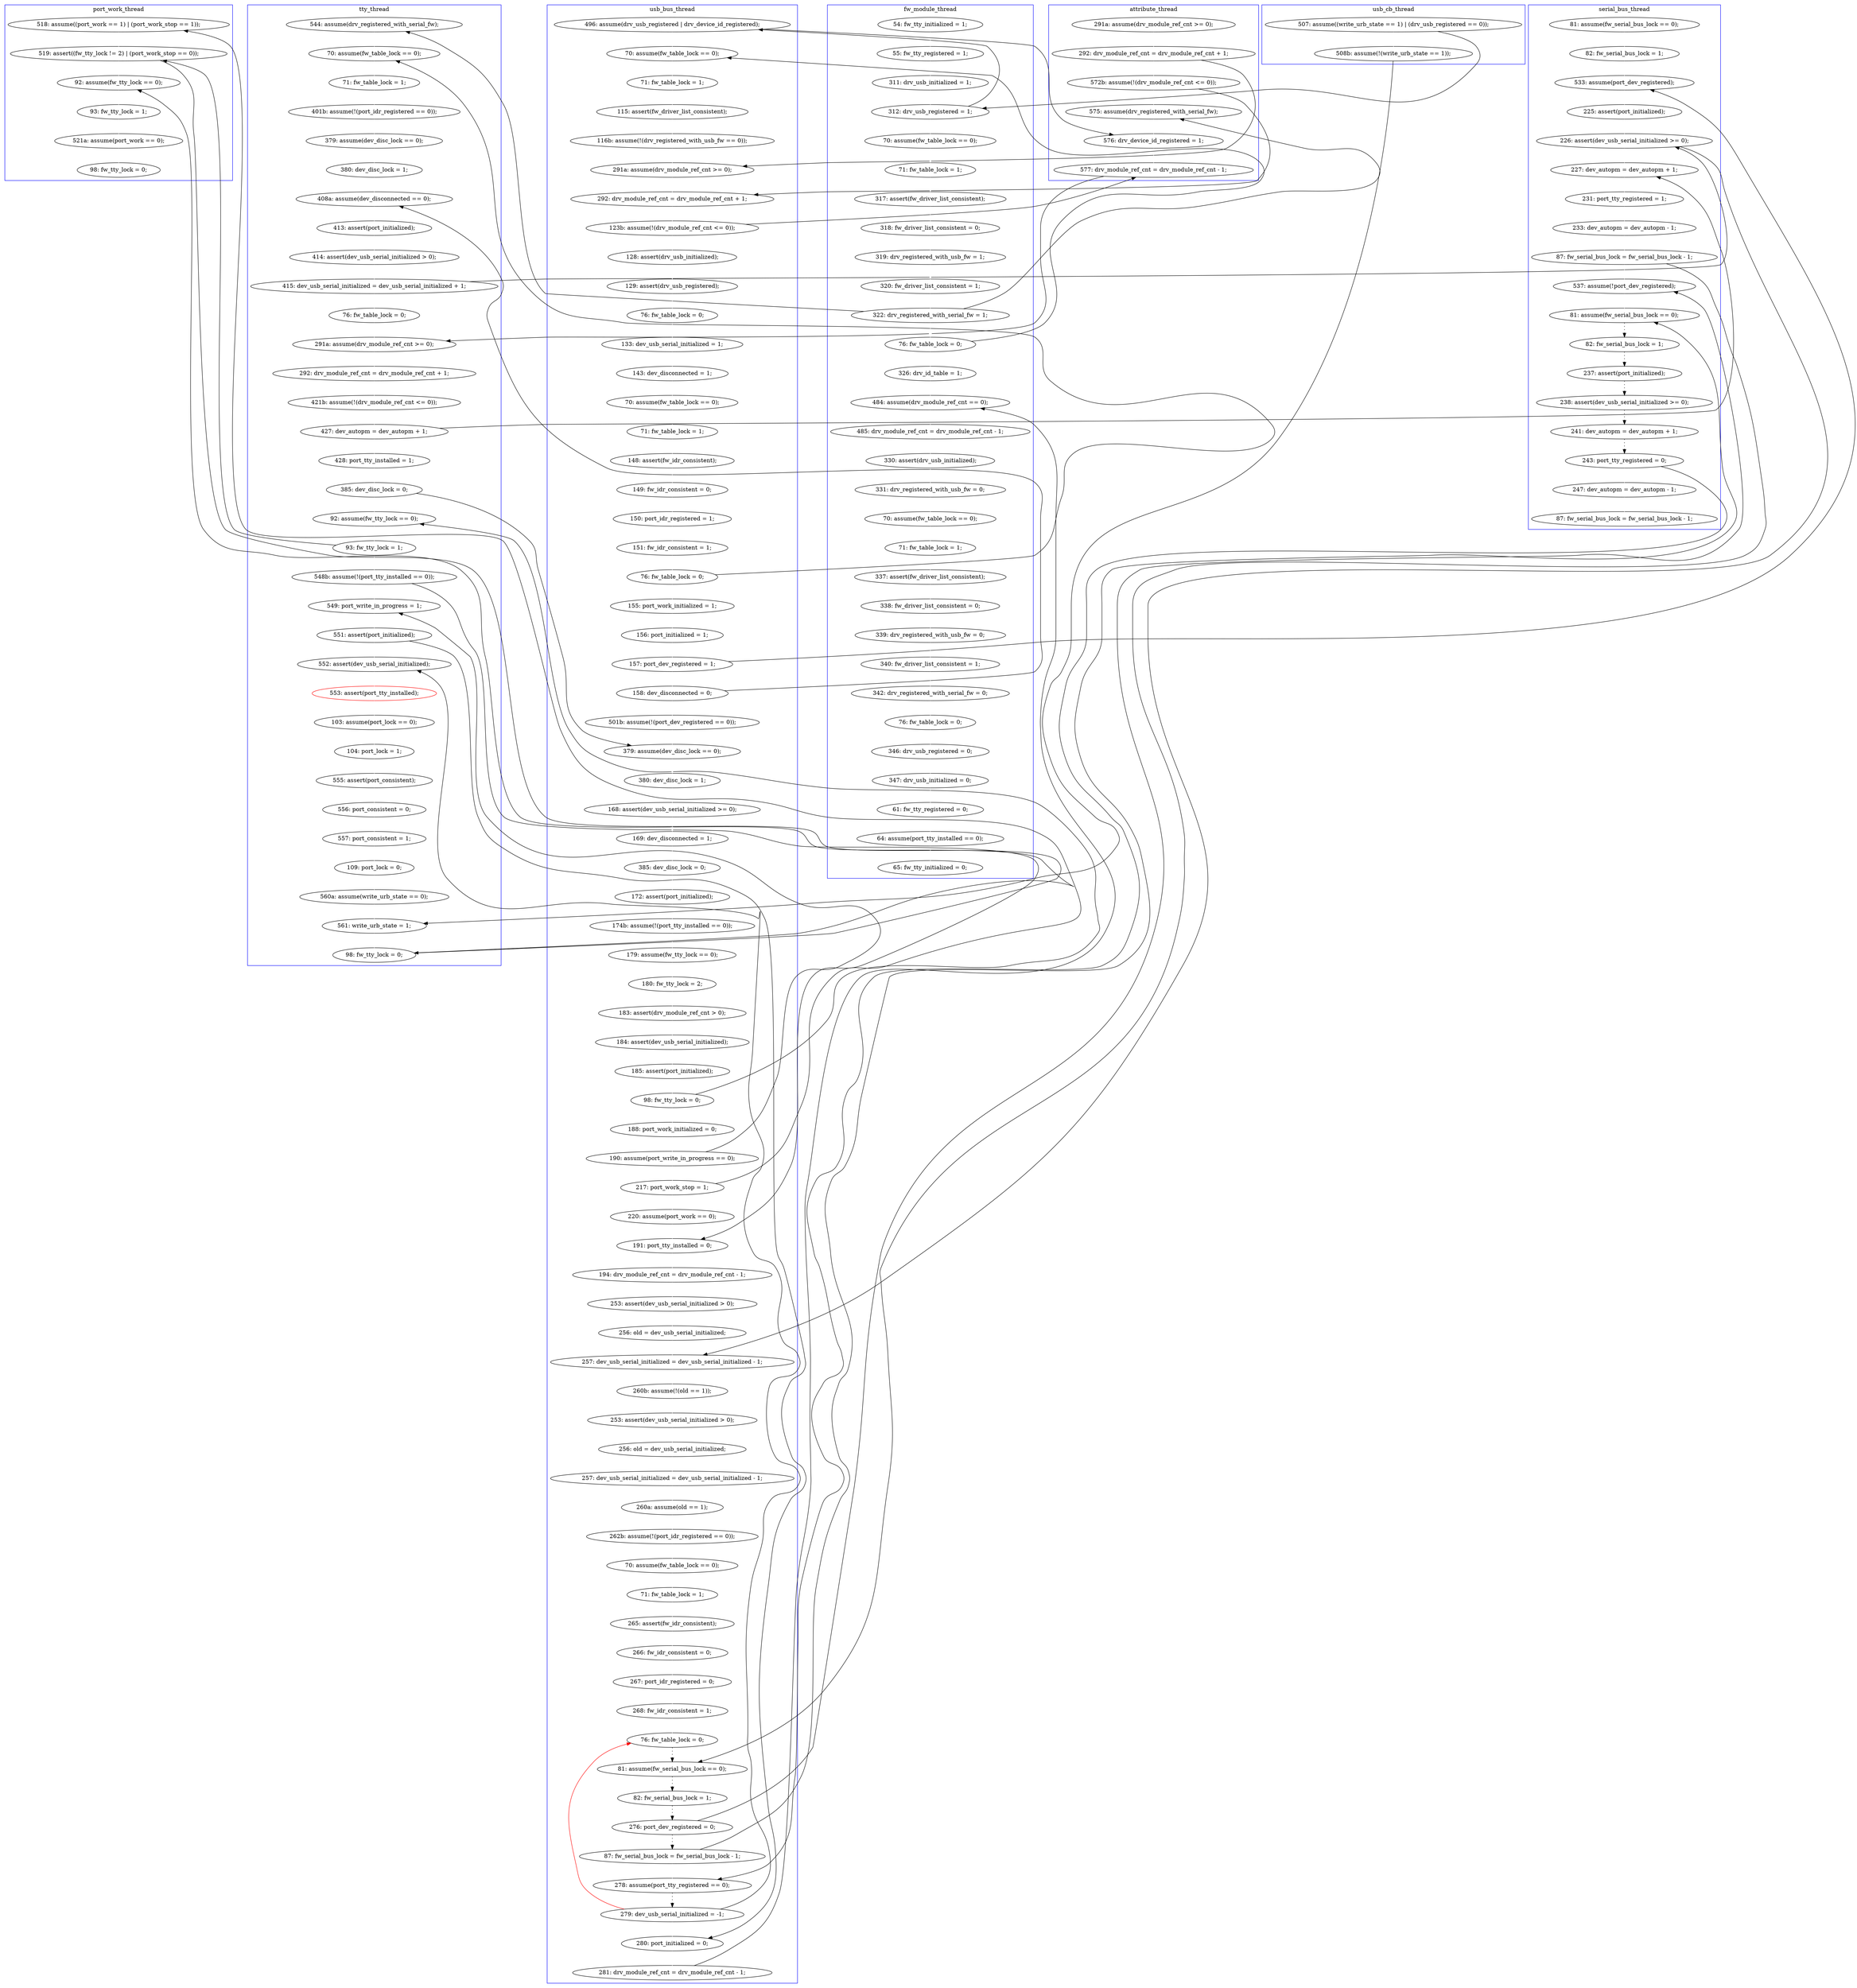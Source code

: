 digraph Counterexample {
	57 -> 100 [color = black, style = solid, constraint = false]
	126 -> 129 [color = white, style = solid]
	366 -> 367 [color = white, style = solid]
	310 -> 312 [color = white, style = solid]
	157 -> 158 [color = white, style = solid]
	144 -> 190 [color = white, style = solid]
	302 -> 307 [color = black, style = solid, constraint = false]
	322 -> 338 [color = black, style = solid, constraint = false]
	353 -> 356 [color = white, style = solid]
	238 -> 308 [color = white, style = solid]
	138 -> 147 [color = white, style = solid]
	209 -> 211 [color = white, style = solid]
	358 -> 359 [color = white, style = solid]
	220 -> 290 [color = white, style = solid]
	173 -> 338 [color = white, style = solid]
	133 -> 136 [color = black, style = solid, constraint = false]
	143 -> 151 [color = white, style = solid]
	219 -> 228 [color = black, style = solid, constraint = false]
	213 -> 214 [color = white, style = solid]
	167 -> 168 [color = white, style = solid]
	284 -> 285 [color = black, style = dotted]
	161 -> 167 [color = white, style = solid]
	228 -> 229 [color = white, style = solid]
	299 -> 300 [color = black, style = dotted]
	83 -> 127 [color = black, style = solid, constraint = false]
	110 -> 112 [color = white, style = solid]
	196 -> 198 [color = white, style = solid]
	122 -> 123 [color = white, style = solid]
	269 -> 271 [color = white, style = solid]
	83 -> 85 [color = black, style = solid, constraint = false]
	338 -> 339 [color = white, style = solid]
	222 -> 223 [color = white, style = solid]
	295 -> 299 [color = black, style = dotted]
	188 -> 189 [color = white, style = solid]
	37 -> 62 [color = white, style = solid]
	80 -> 81 [color = white, style = solid]
	112 -> 119 [color = white, style = solid]
	375 -> 377 [color = white, style = solid]
	216 -> 219 [color = white, style = solid]
	148 -> 177 [color = white, style = solid]
	377 -> 378 [color = white, style = solid]
	371 -> 372 [color = white, style = solid]
	139 -> 142 [color = white, style = solid]
	229 -> 308 [color = black, style = solid, constraint = false]
	79 -> 80 [color = white, style = solid]
	75 -> 343 [color = black, style = solid, constraint = false]
	136 -> 137 [color = white, style = solid]
	370 -> 371 [color = white, style = solid]
	107 -> 110 [color = white, style = solid]
	66 -> 101 [color = black, style = solid, constraint = false]
	307 -> 309 [color = black, style = dotted]
	204 -> 207 [color = white, style = solid]
	293 -> 294 [color = black, style = solid, constraint = false]
	148 -> 155 [color = black, style = solid, constraint = false]
	294 -> 295 [color = black, style = dotted]
	100 -> 101 [color = white, style = solid]
	191 -> 192 [color = white, style = solid]
	287 -> 293 [color = black, style = dotted]
	317 -> 319 [color = white, style = solid]
	142 -> 148 [color = white, style = solid]
	190 -> 191 [color = white, style = solid]
	191 -> 246 [color = black, style = solid, constraint = false]
	83 -> 87 [color = white, style = solid]
	180 -> 183 [color = white, style = solid]
	240 -> 244 [color = white, style = solid]
	93 -> 95 [color = white, style = solid]
	192 -> 196 [color = white, style = solid]
	158 -> 161 [color = white, style = solid]
	133 -> 135 [color = white, style = solid]
	372 -> 375 [color = white, style = solid]
	268 -> 269 [color = white, style = solid]
	309 -> 311 [color = white, style = solid]
	211 -> 212 [color = white, style = solid]
	274 -> 277 [color = white, style = solid]
	212 -> 213 [color = white, style = solid]
	367 -> 370 [color = white, style = solid]
	219 -> 222 [color = white, style = solid]
	127 -> 138 [color = white, style = solid]
	378 -> 382 [color = white, style = solid]
	60 -> 75 [color = white, style = solid]
	119 -> 122 [color = white, style = solid]
	339 -> 344 [color = white, style = solid]
	304 -> 310 [color = white, style = solid]
	66 -> 127 [color = white, style = solid]
	123 -> 125 [color = white, style = solid]
	223 -> 235 [color = white, style = solid]
	105 -> 106 [color = white, style = solid]
	236 -> 239 [color = white, style = solid]
	351 -> 352 [color = black, style = solid, constraint = false]
	246 -> 248 [color = white, style = solid]
	135 -> 139 [color = white, style = solid]
	125 -> 126 [color = white, style = solid]
	63 -> 70 [color = white, style = solid]
	215 -> 216 [color = white, style = solid]
	60 -> 63 [color = black, style = solid, constraint = false]
	345 -> 358 [color = white, style = solid]
	263 -> 265 [color = white, style = solid]
	313 -> 316 [color = white, style = solid]
	179 -> 180 [color = white, style = solid]
	320 -> 321 [color = white, style = solid]
	85 -> 136 [color = white, style = solid]
	316 -> 317 [color = white, style = solid]
	152 -> 155 [color = white, style = solid]
	273 -> 274 [color = white, style = solid]
	293 -> 307 [color = white, style = solid]
	235 -> 236 [color = white, style = solid]
	244 -> 245 [color = white, style = solid]
	344 -> 345 [color = white, style = solid]
	87 -> 89 [color = black, style = solid, constraint = false]
	168 -> 171 [color = white, style = solid]
	78 -> 79 [color = white, style = solid]
	137 -> 143 [color = white, style = solid]
	382 -> 383 [color = white, style = solid]
	239 -> 240 [color = white, style = solid]
	248 -> 259 [color = white, style = solid]
	321 -> 326 [color = white, style = solid]
	57 -> 66 [color = white, style = solid]
	310 -> 311 [color = black, style = solid, constraint = false]
	36 -> 37 [color = white, style = solid]
	45 -> 46 [color = white, style = solid]
	277 -> 284 [color = black, style = dotted]
	62 -> 63 [color = white, style = solid]
	151 -> 152 [color = white, style = solid]
	101 -> 105 [color = white, style = solid]
	259 -> 260 [color = white, style = solid]
	56 -> 57 [color = white, style = solid]
	352 -> 353 [color = white, style = solid]
	106 -> 107 [color = white, style = solid]
	142 -> 144 [color = black, style = solid, constraint = false]
	81 -> 83 [color = white, style = solid]
	130 -> 133 [color = white, style = solid]
	271 -> 272 [color = white, style = solid]
	287 -> 290 [color = black, style = solid, constraint = false]
	343 -> 351 [color = white, style = solid]
	359 -> 366 [color = white, style = solid]
	260 -> 261 [color = white, style = solid]
	183 -> 228 [color = white, style = solid]
	311 -> 322 [color = white, style = solid]
	90 -> 93 [color = white, style = solid]
	171 -> 179 [color = white, style = solid]
	70 -> 71 [color = white, style = solid]
	229 -> 232 [color = white, style = solid]
	319 -> 320 [color = white, style = solid]
	272 -> 273 [color = white, style = solid]
	330 -> 343 [color = white, style = solid]
	308 -> 352 [color = white, style = solid]
	63 -> 68 [color = black, style = solid, constraint = false]
	147 -> 167 [color = black, style = solid, constraint = false]
	312 -> 313 [color = white, style = solid]
	301 -> 302 [color = black, style = dotted]
	300 -> 301 [color = black, style = dotted]
	309 -> 312 [color = black, style = solid, constraint = false]
	156 -> 157 [color = white, style = solid]
	179 -> 192 [color = black, style = solid, constraint = false]
	383 -> 384 [color = white, style = solid]
	308 -> 351 [color = black, style = solid, constraint = false]
	46 -> 144 [color = white, style = solid]
	290 -> 294 [color = white, style = solid]
	89 -> 90 [color = white, style = solid]
	207 -> 209 [color = white, style = solid]
	198 -> 220 [color = white, style = solid]
	183 -> 188 [color = black, style = solid, constraint = false]
	285 -> 287 [color = black, style = dotted]
	223 -> 304 [color = black, style = solid, constraint = false]
	309 -> 277 [color = red, style = solid, constraint = false]
	265 -> 268 [color = white, style = solid]
	129 -> 130 [color = white, style = solid]
	158 -> 191 [color = black, style = solid, constraint = false]
	232 -> 304 [color = white, style = solid]
	261 -> 263 [color = white, style = solid]
	177 -> 188 [color = white, style = solid]
	232 -> 239 [color = black, style = solid, constraint = false]
	189 -> 203 [color = white, style = solid]
	68 -> 89 [color = white, style = solid]
	220 -> 284 [color = black, style = solid, constraint = false]
	95 -> 100 [color = white, style = solid]
	336 -> 348 [color = white, style = solid]
	71 -> 78 [color = white, style = solid]
	87 -> 173 [color = white, style = solid]
	235 -> 238 [color = black, style = solid, constraint = false]
	245 -> 246 [color = white, style = solid]
	356 -> 394 [color = white, style = solid]
	105 -> 147 [color = black, style = solid, constraint = false]
	302 -> 336 [color = white, style = solid]
	214 -> 215 [color = white, style = solid]
	326 -> 330 [color = white, style = solid]
	155 -> 156 [color = white, style = solid]
	68 -> 138 [color = black, style = solid, constraint = false]
	203 -> 204 [color = white, style = solid]
	subgraph cluster6 {
		label = usb_cb_thread
		color = blue
		75  [label = "508b: assume(!(write_urb_state == 1));"]
		60  [label = "507: assume((write_urb_state == 1) | (drv_usb_registered == 0));"]
	}
	subgraph cluster7 {
		label = port_work_thread
		color = blue
		356  [label = "521a: assume(port_work == 0);"]
		394  [label = "98: fw_tty_lock = 0;"]
		308  [label = "519: assert((fw_tty_lock != 2) | (port_work_stop == 0));"]
		353  [label = "93: fw_tty_lock = 1;"]
		238  [label = "518: assume((port_work == 1) | (port_work_stop == 1));"]
		352  [label = "92: assume(fw_tty_lock == 0);"]
	}
	subgraph cluster3 {
		label = serial_bus_thread
		color = blue
		144  [label = "533: assume(port_dev_registered);"]
		299  [label = "237: assert(port_initialized);"]
		295  [label = "82: fw_serial_bus_lock = 1;"]
		45  [label = "81: assume(fw_serial_bus_lock == 0);"]
		294  [label = "81: assume(fw_serial_bus_lock == 0);"]
		190  [label = "225: assert(port_initialized);"]
		348  [label = "87: fw_serial_bus_lock = fw_serial_bus_lock - 1;"]
		196  [label = "231: port_tty_registered = 1;"]
		300  [label = "238: assert(dev_usb_serial_initialized >= 0);"]
		301  [label = "241: dev_autopm = dev_autopm + 1;"]
		191  [label = "226: assert(dev_usb_serial_initialized >= 0);"]
		302  [label = "243: port_tty_registered = 0;"]
		198  [label = "233: dev_autopm = dev_autopm - 1;"]
		220  [label = "87: fw_serial_bus_lock = fw_serial_bus_lock - 1;"]
		46  [label = "82: fw_serial_bus_lock = 1;"]
		192  [label = "227: dev_autopm = dev_autopm + 1;"]
		336  [label = "247: dev_autopm = dev_autopm - 1;"]
		290  [label = "537: assume(!port_dev_registered);"]
	}
	subgraph cluster5 {
		label = attribute_thread
		color = blue
		57  [label = "292: drv_module_ref_cnt = drv_module_ref_cnt + 1;"]
		138  [label = "576: drv_device_id_registered = 1;"]
		66  [label = "572b: assume(!(drv_module_ref_cnt <= 0));"]
		127  [label = "575: assume(drv_registered_with_serial_fw);"]
		56  [label = "291a: assume(drv_module_ref_cnt >= 0);"]
		147  [label = "577: drv_module_ref_cnt = drv_module_ref_cnt - 1;"]
	}
	subgraph cluster4 {
		label = tty_thread
		color = blue
		151  [label = "379: assume(dev_disc_lock == 0);"]
		85  [label = "544: assume(drv_registered_with_serial_fw);"]
		152  [label = "380: dev_disc_lock = 1;"]
		167  [label = "291a: assume(drv_module_ref_cnt >= 0);"]
		319  [label = "555: assert(port_consistent);"]
		304  [label = "549: port_write_in_progress = 1;"]
		351  [label = "98: fw_tty_lock = 0;"]
		330  [label = "560a: assume(write_urb_state == 0);"]
		180  [label = "428: port_tty_installed = 1;"]
		232  [label = "548b: assume(!(port_tty_installed == 0));"]
		161  [label = "76: fw_table_lock = 0;"]
		156  [label = "413: assert(port_initialized);"]
		312  [label = "552: assert(dev_usb_serial_initialized);"]
		157  [label = "414: assert(dev_usb_serial_initialized > 0);"]
		313  [label = "553: assert(port_tty_installed);", color = red]
		228  [label = "92: assume(fw_tty_lock == 0);"]
		143  [label = "401b: assume(!(port_idr_registered == 0));"]
		168  [label = "292: drv_module_ref_cnt = drv_module_ref_cnt + 1;"]
		326  [label = "109: port_lock = 0;"]
		179  [label = "427: dev_autopm = dev_autopm + 1;"]
		320  [label = "556: port_consistent = 0;"]
		229  [label = "93: fw_tty_lock = 1;"]
		183  [label = "385: dev_disc_lock = 0;"]
		317  [label = "104: port_lock = 1;"]
		158  [label = "415: dev_usb_serial_initialized = dev_usb_serial_initialized + 1;"]
		310  [label = "551: assert(port_initialized);"]
		171  [label = "421b: assume(!(drv_module_ref_cnt <= 0));"]
		137  [label = "71: fw_table_lock = 1;"]
		136  [label = "70: assume(fw_table_lock == 0);"]
		343  [label = "561: write_urb_state = 1;"]
		316  [label = "103: assume(port_lock == 0);"]
		321  [label = "557: port_consistent = 1;"]
		155  [label = "408a: assume(dev_disconnected == 0);"]
	}
	subgraph cluster2 {
		label = usb_bus_thread
		color = blue
		189  [label = "380: dev_disc_lock = 1;"]
		235  [label = "217: port_work_stop = 1;"]
		101  [label = "292: drv_module_ref_cnt = drv_module_ref_cnt + 1;"]
		309  [label = "279: dev_usb_serial_initialized = -1;"]
		274  [label = "268: fw_idr_consistent = 1;"]
		100  [label = "291a: assume(drv_module_ref_cnt >= 0);"]
		135  [label = "155: port_work_initialized = 1;"]
		246  [label = "257: dev_usb_serial_initialized = dev_usb_serial_initialized - 1;"]
		188  [label = "379: assume(dev_disc_lock == 0);"]
		284  [label = "81: assume(fw_serial_bus_lock == 0);"]
		207  [label = "385: dev_disc_lock = 0;"]
		248  [label = "260b: assume(!(old == 1));"]
		204  [label = "169: dev_disconnected = 1;"]
		95  [label = "116b: assume(!(drv_registered_with_usb_fw == 0));"]
		222  [label = "188: port_work_initialized = 0;"]
		271  [label = "265: assert(fw_idr_consistent);"]
		223  [label = "190: assume(port_write_in_progress == 0);"]
		142  [label = "157: port_dev_registered = 1;"]
		272  [label = "266: fw_idr_consistent = 0;"]
		268  [label = "70: assume(fw_table_lock == 0);"]
		122  [label = "70: assume(fw_table_lock == 0);"]
		263  [label = "260a: assume(old == 1);"]
		110  [label = "76: fw_table_lock = 0;"]
		89  [label = "70: assume(fw_table_lock == 0);"]
		216  [label = "185: assert(port_initialized);"]
		68  [label = "496: assume(drv_usb_registered | drv_device_id_registered);"]
		133  [label = "76: fw_table_lock = 0;"]
		177  [label = "501b: assume(!(port_dev_registered == 0));"]
		240  [label = "194: drv_module_ref_cnt = drv_module_ref_cnt - 1;"]
		244  [label = "253: assert(dev_usb_serial_initialized > 0);"]
		293  [label = "87: fw_serial_bus_lock = fw_serial_bus_lock - 1;"]
		214  [label = "183: assert(drv_module_ref_cnt > 0);"]
		322  [label = "281: drv_module_ref_cnt = drv_module_ref_cnt - 1;"]
		148  [label = "158: dev_disconnected = 0;"]
		307  [label = "278: assume(port_tty_registered == 0);"]
		107  [label = "129: assert(drv_usb_registered);"]
		139  [label = "156: port_initialized = 1;"]
		125  [label = "148: assert(fw_idr_consistent);"]
		106  [label = "128: assert(drv_usb_initialized);"]
		277  [label = "76: fw_table_lock = 0;"]
		203  [label = "168: assert(dev_usb_serial_initialized >= 0);"]
		260  [label = "256: old = dev_usb_serial_initialized;"]
		236  [label = "220: assume(port_work == 0);"]
		130  [label = "151: fw_idr_consistent = 1;"]
		265  [label = "262b: assume(!(port_idr_registered == 0));"]
		287  [label = "276: port_dev_registered = 0;"]
		105  [label = "123b: assume(!(drv_module_ref_cnt <= 0));"]
		269  [label = "71: fw_table_lock = 1;"]
		311  [label = "280: port_initialized = 0;"]
		90  [label = "71: fw_table_lock = 1;"]
		211  [label = "174b: assume(!(port_tty_installed == 0));"]
		209  [label = "172: assert(port_initialized);"]
		93  [label = "115: assert(fw_driver_list_consistent);"]
		215  [label = "184: assert(dev_usb_serial_initialized);"]
		239  [label = "191: port_tty_installed = 0;"]
		212  [label = "179: assume(fw_tty_lock == 0);"]
		285  [label = "82: fw_serial_bus_lock = 1;"]
		126  [label = "149: fw_idr_consistent = 0;"]
		219  [label = "98: fw_tty_lock = 0;"]
		129  [label = "150: port_idr_registered = 1;"]
		245  [label = "256: old = dev_usb_serial_initialized;"]
		273  [label = "267: port_idr_registered = 0;"]
		261  [label = "257: dev_usb_serial_initialized = dev_usb_serial_initialized - 1;"]
		112  [label = "133: dev_usb_serial_initialized = 1;"]
		119  [label = "143: dev_disconnected = 1;"]
		213  [label = "180: fw_tty_lock = 2;"]
		259  [label = "253: assert(dev_usb_serial_initialized > 0);"]
		123  [label = "71: fw_table_lock = 1;"]
	}
	subgraph cluster1 {
		label = fw_module_thread
		color = blue
		339  [label = "485: drv_module_ref_cnt = drv_module_ref_cnt - 1;"]
		83  [label = "322: drv_registered_with_serial_fw = 1;"]
		359  [label = "71: fw_table_lock = 1;"]
		70  [label = "70: assume(fw_table_lock == 0);"]
		37  [label = "55: fw_tty_registered = 1;"]
		375  [label = "76: fw_table_lock = 0;"]
		372  [label = "342: drv_registered_with_serial_fw = 0;"]
		338  [label = "484: assume(drv_module_ref_cnt == 0);"]
		78  [label = "317: assert(fw_driver_list_consistent);"]
		62  [label = "311: drv_usb_initialized = 1;"]
		79  [label = "318: fw_driver_list_consistent = 0;"]
		367  [label = "338: fw_driver_list_consistent = 0;"]
		87  [label = "76: fw_table_lock = 0;"]
		383  [label = "64: assume(port_tty_installed == 0);"]
		81  [label = "320: fw_driver_list_consistent = 1;"]
		382  [label = "61: fw_tty_registered = 0;"]
		377  [label = "346: drv_usb_registered = 0;"]
		80  [label = "319: drv_registered_with_usb_fw = 1;"]
		173  [label = "326: drv_id_table = 1;"]
		344  [label = "330: assert(drv_usb_initialized);"]
		378  [label = "347: drv_usb_initialized = 0;"]
		71  [label = "71: fw_table_lock = 1;"]
		371  [label = "340: fw_driver_list_consistent = 1;"]
		370  [label = "339: drv_registered_with_usb_fw = 0;"]
		36  [label = "54: fw_tty_initialized = 1;"]
		384  [label = "65: fw_tty_initialized = 0;"]
		63  [label = "312: drv_usb_registered = 1;"]
		345  [label = "331: drv_registered_with_usb_fw = 0;"]
		358  [label = "70: assume(fw_table_lock == 0);"]
		366  [label = "337: assert(fw_driver_list_consistent);"]
	}
}